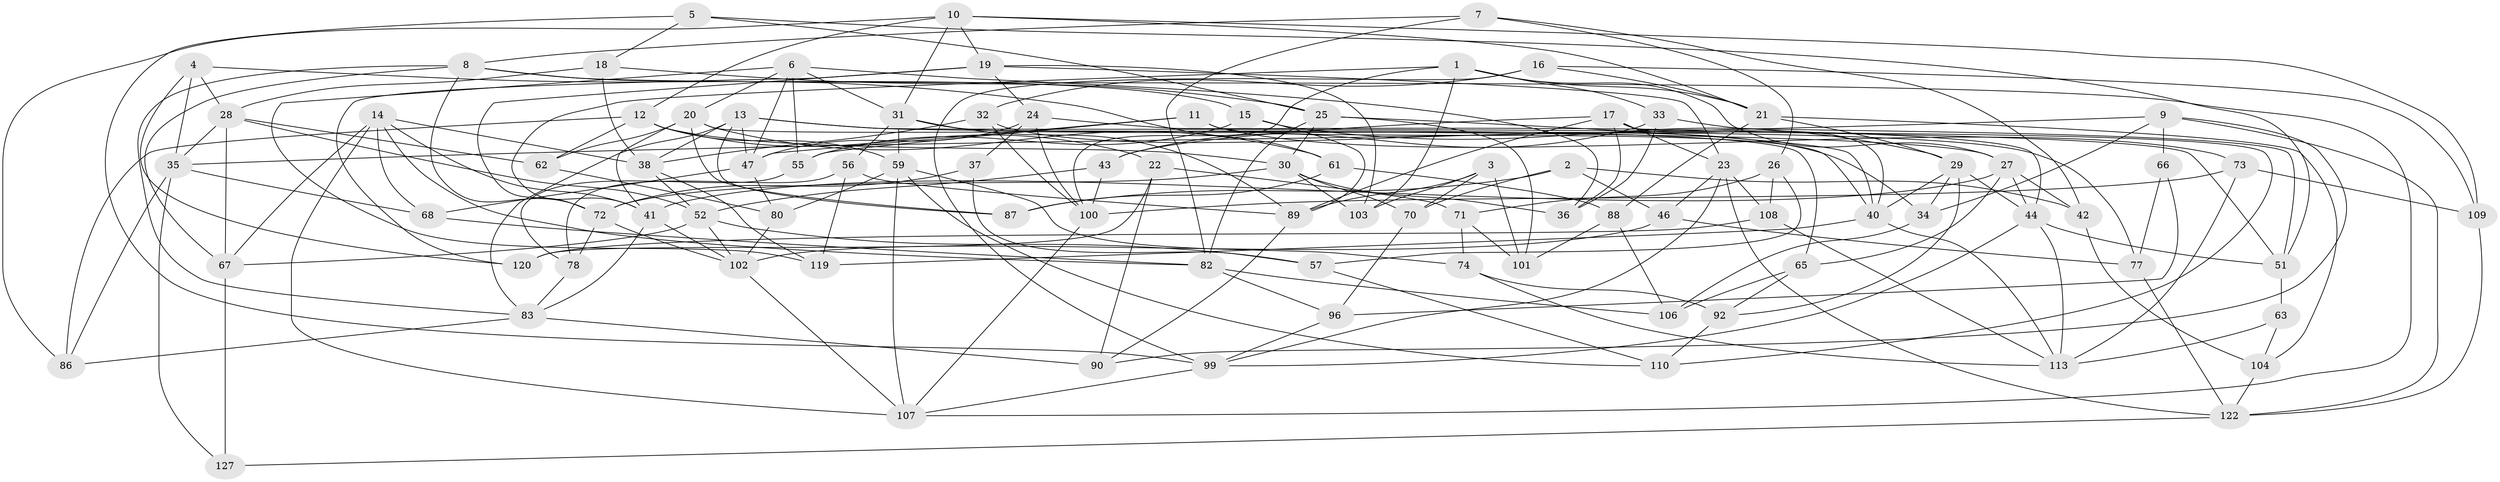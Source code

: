 // Generated by graph-tools (version 1.1) at 2025/24/03/03/25 07:24:23]
// undirected, 91 vertices, 218 edges
graph export_dot {
graph [start="1"]
  node [color=gray90,style=filled];
  1 [super="+58"];
  2;
  3;
  4;
  5;
  6 [super="+64"];
  7;
  8 [super="+39"];
  9 [super="+49"];
  10 [super="+48"];
  11;
  12 [super="+54"];
  13 [super="+115"];
  14 [super="+97"];
  15;
  16;
  17 [super="+116"];
  18;
  19 [super="+117"];
  20 [super="+98"];
  21 [super="+76"];
  22;
  23 [super="+128"];
  24 [super="+111"];
  25 [super="+130"];
  26;
  27 [super="+69"];
  28 [super="+79"];
  29 [super="+85"];
  30 [super="+53"];
  31 [super="+45"];
  32;
  33;
  34;
  35 [super="+60"];
  36;
  37;
  38 [super="+75"];
  40 [super="+50"];
  41 [super="+105"];
  42;
  43;
  44 [super="+81"];
  46;
  47 [super="+126"];
  51 [super="+93"];
  52 [super="+84"];
  55;
  56;
  57;
  59 [super="+125"];
  61;
  62;
  63;
  65;
  66;
  67 [super="+121"];
  68;
  70;
  71;
  72 [super="+91"];
  73;
  74;
  77;
  78;
  80;
  82 [super="+94"];
  83 [super="+112"];
  86;
  87;
  88;
  89 [super="+95"];
  90;
  92;
  96;
  99 [super="+123"];
  100 [super="+131"];
  101;
  102 [super="+114"];
  103;
  104;
  106;
  107 [super="+124"];
  108;
  109;
  110;
  113 [super="+118"];
  119;
  120;
  122 [super="+129"];
  127;
  1 -- 21;
  1 -- 41;
  1 -- 103;
  1 -- 27;
  1 -- 100;
  1 -- 33;
  2 -- 46;
  2 -- 70;
  2 -- 87;
  2 -- 42;
  3 -- 103;
  3 -- 70;
  3 -- 101;
  3 -- 89;
  4 -- 61;
  4 -- 28;
  4 -- 120;
  4 -- 35;
  5 -- 18;
  5 -- 99;
  5 -- 51;
  5 -- 25;
  6 -- 36;
  6 -- 119;
  6 -- 31;
  6 -- 20;
  6 -- 47;
  6 -- 55;
  7 -- 42;
  7 -- 26;
  7 -- 8;
  7 -- 82;
  8 -- 15;
  8 -- 67;
  8 -- 72;
  8 -- 107;
  8 -- 83;
  9 -- 66 [weight=2];
  9 -- 122;
  9 -- 35;
  9 -- 34;
  9 -- 90;
  10 -- 31;
  10 -- 12;
  10 -- 109;
  10 -- 19;
  10 -- 21;
  10 -- 86;
  11 -- 73;
  11 -- 55;
  11 -- 40;
  11 -- 47;
  12 -- 22;
  12 -- 62;
  12 -- 59;
  12 -- 86;
  12 -- 30;
  13 -- 87;
  13 -- 83;
  13 -- 38;
  13 -- 51;
  13 -- 27;
  13 -- 47;
  14 -- 82;
  14 -- 67;
  14 -- 107;
  14 -- 68;
  14 -- 38;
  14 -- 41;
  15 -- 55;
  15 -- 89;
  15 -- 29;
  16 -- 99;
  16 -- 32;
  16 -- 109;
  16 -- 21;
  17 -- 110;
  17 -- 36;
  17 -- 40;
  17 -- 89;
  17 -- 43;
  17 -- 23;
  18 -- 38;
  18 -- 25;
  18 -- 28;
  19 -- 120;
  19 -- 103;
  19 -- 23;
  19 -- 72;
  19 -- 24;
  20 -- 62;
  20 -- 65;
  20 -- 41;
  20 -- 61;
  20 -- 87;
  21 -- 29;
  21 -- 88;
  21 -- 104;
  22 -- 71;
  22 -- 120;
  22 -- 90;
  23 -- 108;
  23 -- 122;
  23 -- 99;
  23 -- 46;
  24 -- 37 [weight=2];
  24 -- 47;
  24 -- 44;
  24 -- 100;
  25 -- 30;
  25 -- 40;
  25 -- 101;
  25 -- 82;
  26 -- 57;
  26 -- 71;
  26 -- 108;
  27 -- 65;
  27 -- 42;
  27 -- 41;
  27 -- 44;
  28 -- 35;
  28 -- 67;
  28 -- 52;
  28 -- 62;
  29 -- 34;
  29 -- 40;
  29 -- 92;
  29 -- 44;
  30 -- 103;
  30 -- 36;
  30 -- 72;
  30 -- 70;
  31 -- 56;
  31 -- 77;
  31 -- 89;
  31 -- 59;
  32 -- 34;
  32 -- 100;
  32 -- 38;
  33 -- 51;
  33 -- 43;
  33 -- 36;
  34 -- 106;
  35 -- 68;
  35 -- 86;
  35 -- 127;
  37 -- 57;
  37 -- 72;
  38 -- 119;
  38 -- 52;
  40 -- 119;
  40 -- 113;
  41 -- 102;
  41 -- 83;
  42 -- 104;
  43 -- 52;
  43 -- 100;
  44 -- 99;
  44 -- 113;
  44 -- 51;
  46 -- 77;
  46 -- 102;
  47 -- 80;
  47 -- 68;
  51 -- 63 [weight=2];
  52 -- 57;
  52 -- 102;
  52 -- 67;
  55 -- 78;
  56 -- 89;
  56 -- 119;
  56 -- 78;
  57 -- 110;
  59 -- 74;
  59 -- 80;
  59 -- 110;
  59 -- 107;
  61 -- 88;
  61 -- 87;
  62 -- 80;
  63 -- 104;
  63 -- 113;
  65 -- 92;
  65 -- 106;
  66 -- 96;
  66 -- 77;
  67 -- 127 [weight=2];
  68 -- 82;
  70 -- 96;
  71 -- 101;
  71 -- 74;
  72 -- 102;
  72 -- 78;
  73 -- 109;
  73 -- 100;
  73 -- 113;
  74 -- 92;
  74 -- 113;
  77 -- 122;
  78 -- 83;
  80 -- 102;
  82 -- 96;
  82 -- 106;
  83 -- 90;
  83 -- 86;
  88 -- 106;
  88 -- 101;
  89 -- 90;
  92 -- 110;
  96 -- 99;
  99 -- 107;
  100 -- 107;
  102 -- 107;
  104 -- 122;
  108 -- 120;
  108 -- 113;
  109 -- 122;
  122 -- 127;
}

